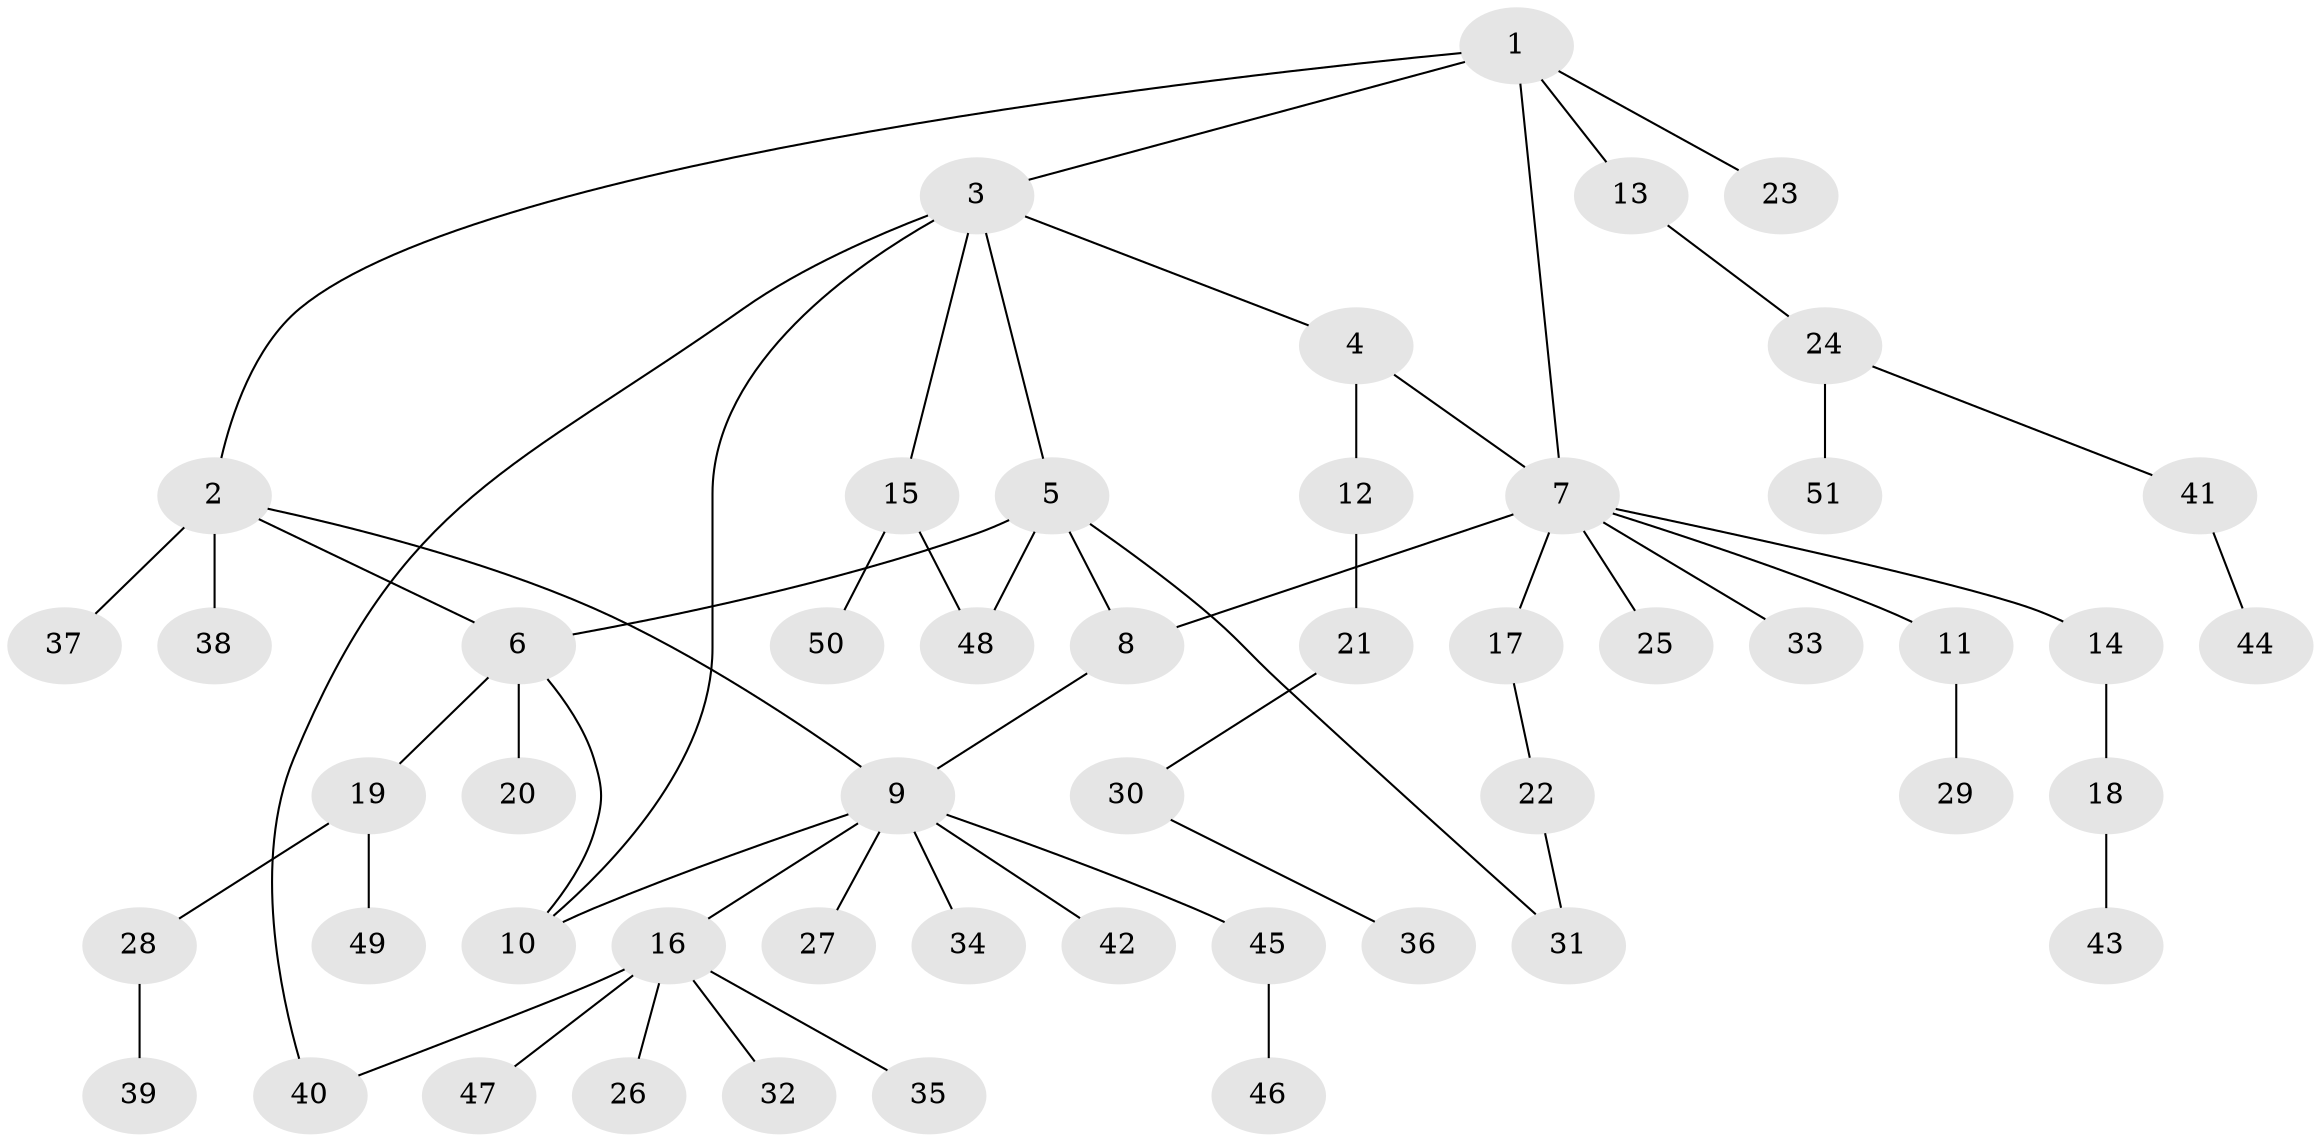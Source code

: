 // Generated by graph-tools (version 1.1) at 2025/55/03/09/25 04:55:00]
// undirected, 51 vertices, 59 edges
graph export_dot {
graph [start="1"]
  node [color=gray90,style=filled];
  1;
  2;
  3;
  4;
  5;
  6;
  7;
  8;
  9;
  10;
  11;
  12;
  13;
  14;
  15;
  16;
  17;
  18;
  19;
  20;
  21;
  22;
  23;
  24;
  25;
  26;
  27;
  28;
  29;
  30;
  31;
  32;
  33;
  34;
  35;
  36;
  37;
  38;
  39;
  40;
  41;
  42;
  43;
  44;
  45;
  46;
  47;
  48;
  49;
  50;
  51;
  1 -- 2;
  1 -- 3;
  1 -- 7;
  1 -- 13;
  1 -- 23;
  2 -- 6;
  2 -- 9;
  2 -- 37;
  2 -- 38;
  3 -- 4;
  3 -- 5;
  3 -- 10;
  3 -- 15;
  3 -- 40;
  4 -- 7;
  4 -- 12;
  5 -- 6;
  5 -- 8;
  5 -- 31;
  5 -- 48;
  6 -- 10;
  6 -- 19;
  6 -- 20;
  7 -- 8;
  7 -- 11;
  7 -- 14;
  7 -- 17;
  7 -- 25;
  7 -- 33;
  8 -- 9;
  9 -- 10;
  9 -- 16;
  9 -- 27;
  9 -- 34;
  9 -- 42;
  9 -- 45;
  11 -- 29;
  12 -- 21;
  13 -- 24;
  14 -- 18;
  15 -- 48;
  15 -- 50;
  16 -- 26;
  16 -- 32;
  16 -- 35;
  16 -- 40;
  16 -- 47;
  17 -- 22;
  18 -- 43;
  19 -- 28;
  19 -- 49;
  21 -- 30;
  22 -- 31;
  24 -- 41;
  24 -- 51;
  28 -- 39;
  30 -- 36;
  41 -- 44;
  45 -- 46;
}

